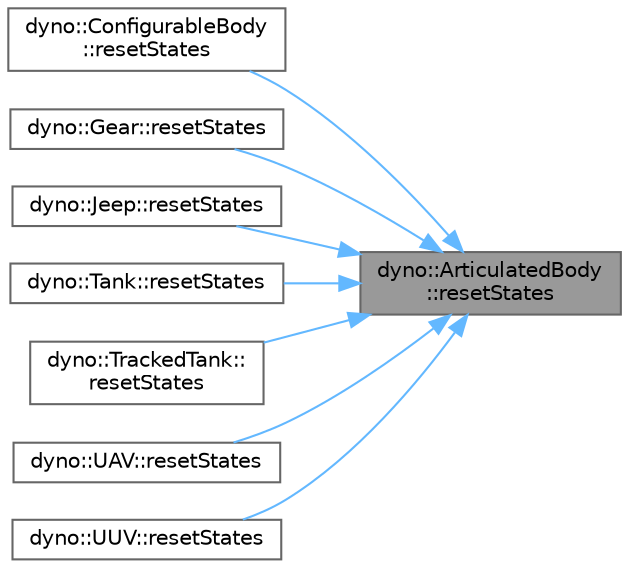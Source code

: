 digraph "dyno::ArticulatedBody::resetStates"
{
 // LATEX_PDF_SIZE
  bgcolor="transparent";
  edge [fontname=Helvetica,fontsize=10,labelfontname=Helvetica,labelfontsize=10];
  node [fontname=Helvetica,fontsize=10,shape=box,height=0.2,width=0.4];
  rankdir="RL";
  Node1 [id="Node000001",label="dyno::ArticulatedBody\l::resetStates",height=0.2,width=0.4,color="gray40", fillcolor="grey60", style="filled", fontcolor="black",tooltip=" "];
  Node1 -> Node2 [id="edge1_Node000001_Node000002",dir="back",color="steelblue1",style="solid",tooltip=" "];
  Node2 [id="Node000002",label="dyno::ConfigurableBody\l::resetStates",height=0.2,width=0.4,color="grey40", fillcolor="white", style="filled",URL="$classdyno_1_1_configurable_body.html#a63ef98cd114ca2539be77c91ea7752a2",tooltip=" "];
  Node1 -> Node3 [id="edge2_Node000001_Node000003",dir="back",color="steelblue1",style="solid",tooltip=" "];
  Node3 [id="Node000003",label="dyno::Gear::resetStates",height=0.2,width=0.4,color="grey40", fillcolor="white", style="filled",URL="$classdyno_1_1_gear.html#aafd03adf97208b59c483c5dd786252ba",tooltip=" "];
  Node1 -> Node4 [id="edge3_Node000001_Node000004",dir="back",color="steelblue1",style="solid",tooltip=" "];
  Node4 [id="Node000004",label="dyno::Jeep::resetStates",height=0.2,width=0.4,color="grey40", fillcolor="white", style="filled",URL="$classdyno_1_1_jeep.html#a8d2296b5d85aac1548fe0946dd38307d",tooltip=" "];
  Node1 -> Node5 [id="edge4_Node000001_Node000005",dir="back",color="steelblue1",style="solid",tooltip=" "];
  Node5 [id="Node000005",label="dyno::Tank::resetStates",height=0.2,width=0.4,color="grey40", fillcolor="white", style="filled",URL="$classdyno_1_1_tank.html#a4fa92a590c7f004be1951154e1a8286e",tooltip=" "];
  Node1 -> Node6 [id="edge5_Node000001_Node000006",dir="back",color="steelblue1",style="solid",tooltip=" "];
  Node6 [id="Node000006",label="dyno::TrackedTank::\lresetStates",height=0.2,width=0.4,color="grey40", fillcolor="white", style="filled",URL="$classdyno_1_1_tracked_tank.html#a95d381c3ba3ab94c958bc2d39ad95dbd",tooltip=" "];
  Node1 -> Node7 [id="edge6_Node000001_Node000007",dir="back",color="steelblue1",style="solid",tooltip=" "];
  Node7 [id="Node000007",label="dyno::UAV::resetStates",height=0.2,width=0.4,color="grey40", fillcolor="white", style="filled",URL="$classdyno_1_1_u_a_v.html#aa909352294d5222b7dd2c2522ab0eae2",tooltip=" "];
  Node1 -> Node8 [id="edge7_Node000001_Node000008",dir="back",color="steelblue1",style="solid",tooltip=" "];
  Node8 [id="Node000008",label="dyno::UUV::resetStates",height=0.2,width=0.4,color="grey40", fillcolor="white", style="filled",URL="$classdyno_1_1_u_u_v.html#ad47ce6f6df60888ae17281e2190f2bbe",tooltip=" "];
}
